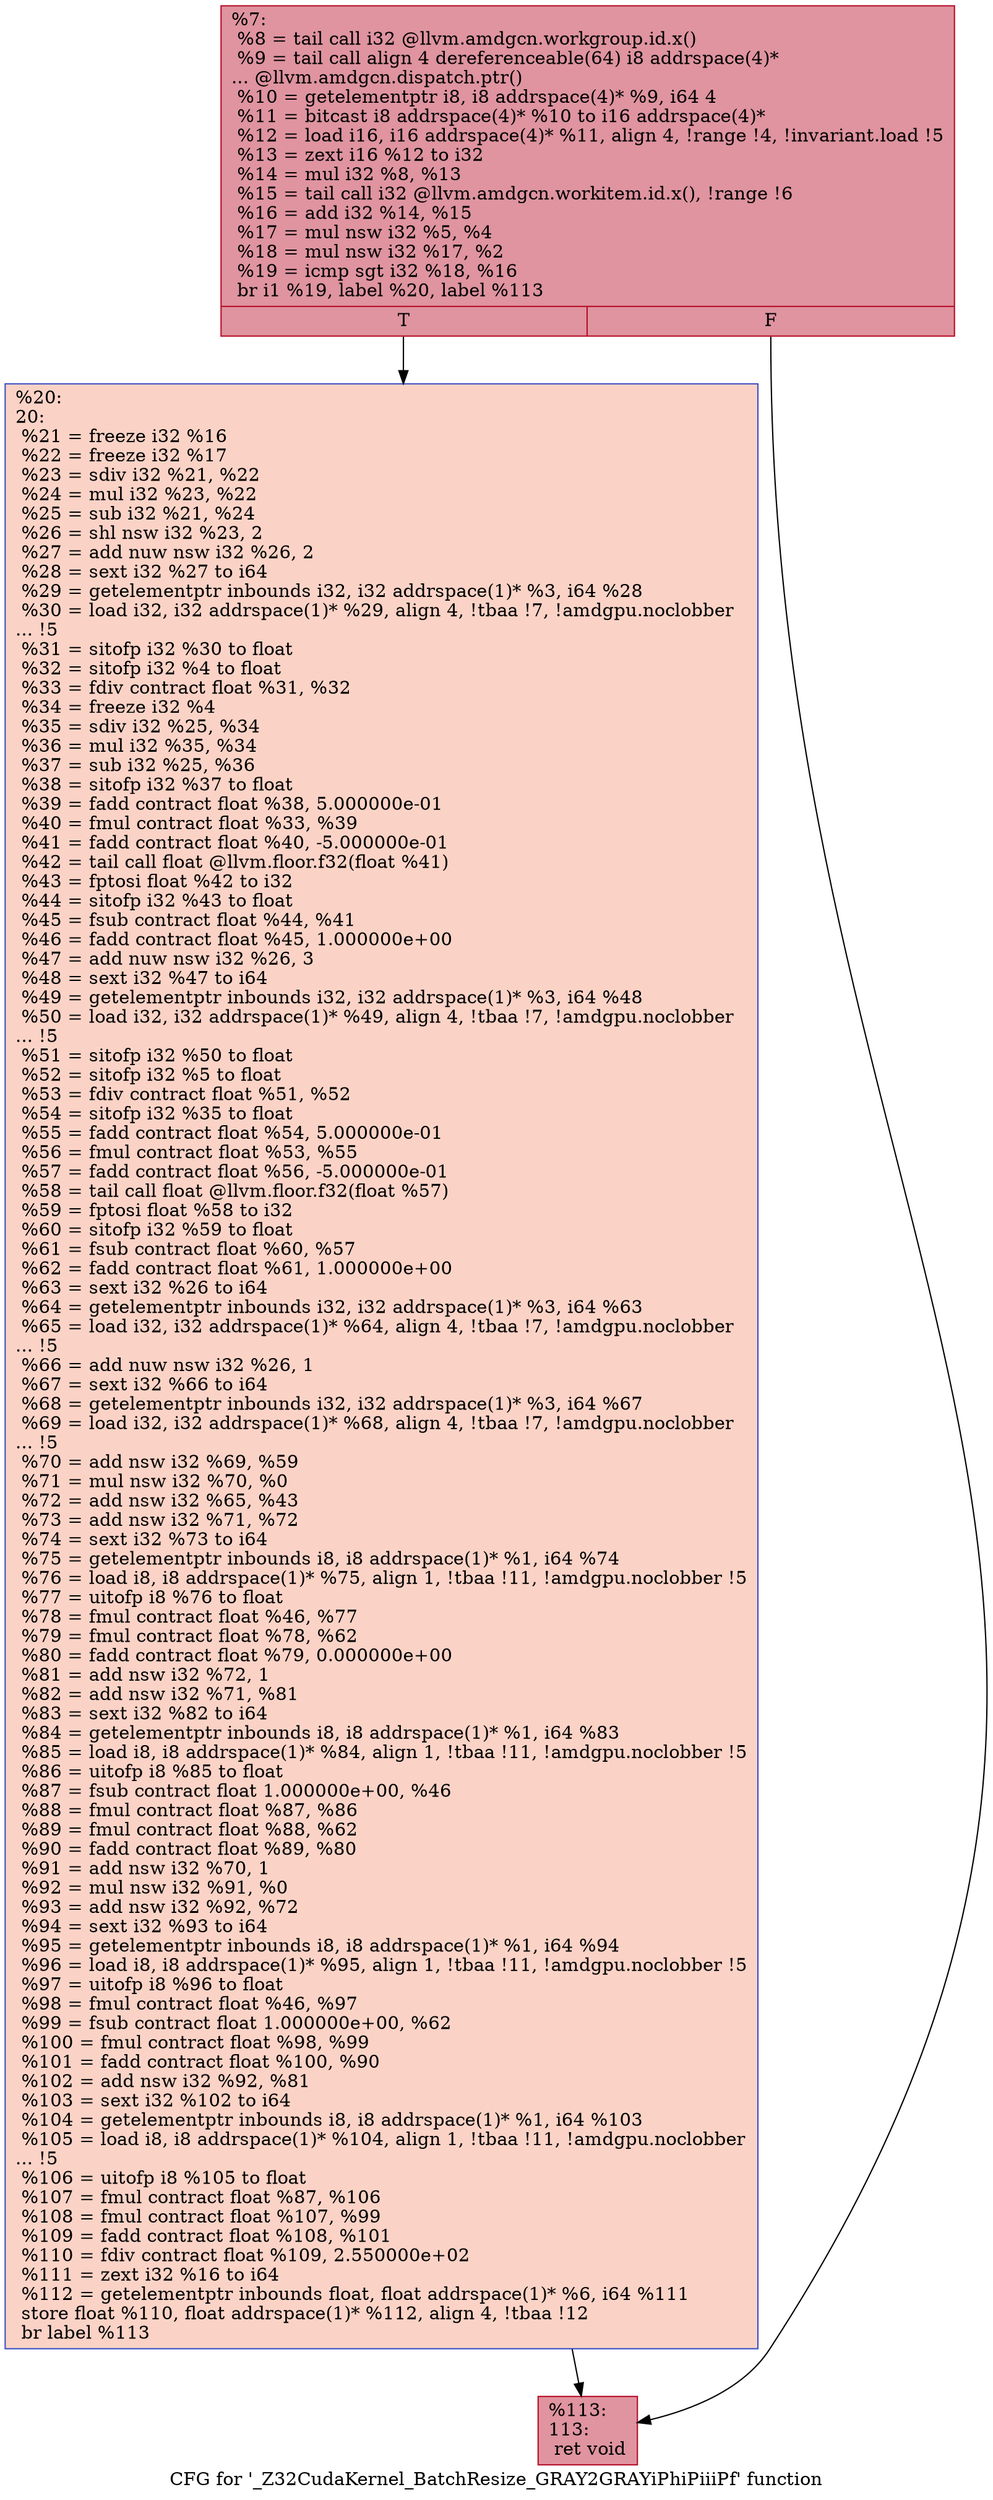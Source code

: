 digraph "CFG for '_Z32CudaKernel_BatchResize_GRAY2GRAYiPhiPiiiPf' function" {
	label="CFG for '_Z32CudaKernel_BatchResize_GRAY2GRAYiPhiPiiiPf' function";

	Node0x62be090 [shape=record,color="#b70d28ff", style=filled, fillcolor="#b70d2870",label="{%7:\l  %8 = tail call i32 @llvm.amdgcn.workgroup.id.x()\l  %9 = tail call align 4 dereferenceable(64) i8 addrspace(4)*\l... @llvm.amdgcn.dispatch.ptr()\l  %10 = getelementptr i8, i8 addrspace(4)* %9, i64 4\l  %11 = bitcast i8 addrspace(4)* %10 to i16 addrspace(4)*\l  %12 = load i16, i16 addrspace(4)* %11, align 4, !range !4, !invariant.load !5\l  %13 = zext i16 %12 to i32\l  %14 = mul i32 %8, %13\l  %15 = tail call i32 @llvm.amdgcn.workitem.id.x(), !range !6\l  %16 = add i32 %14, %15\l  %17 = mul nsw i32 %5, %4\l  %18 = mul nsw i32 %17, %2\l  %19 = icmp sgt i32 %18, %16\l  br i1 %19, label %20, label %113\l|{<s0>T|<s1>F}}"];
	Node0x62be090:s0 -> Node0x62c0120;
	Node0x62be090:s1 -> Node0x62c01b0;
	Node0x62c0120 [shape=record,color="#3d50c3ff", style=filled, fillcolor="#f59c7d70",label="{%20:\l20:                                               \l  %21 = freeze i32 %16\l  %22 = freeze i32 %17\l  %23 = sdiv i32 %21, %22\l  %24 = mul i32 %23, %22\l  %25 = sub i32 %21, %24\l  %26 = shl nsw i32 %23, 2\l  %27 = add nuw nsw i32 %26, 2\l  %28 = sext i32 %27 to i64\l  %29 = getelementptr inbounds i32, i32 addrspace(1)* %3, i64 %28\l  %30 = load i32, i32 addrspace(1)* %29, align 4, !tbaa !7, !amdgpu.noclobber\l... !5\l  %31 = sitofp i32 %30 to float\l  %32 = sitofp i32 %4 to float\l  %33 = fdiv contract float %31, %32\l  %34 = freeze i32 %4\l  %35 = sdiv i32 %25, %34\l  %36 = mul i32 %35, %34\l  %37 = sub i32 %25, %36\l  %38 = sitofp i32 %37 to float\l  %39 = fadd contract float %38, 5.000000e-01\l  %40 = fmul contract float %33, %39\l  %41 = fadd contract float %40, -5.000000e-01\l  %42 = tail call float @llvm.floor.f32(float %41)\l  %43 = fptosi float %42 to i32\l  %44 = sitofp i32 %43 to float\l  %45 = fsub contract float %44, %41\l  %46 = fadd contract float %45, 1.000000e+00\l  %47 = add nuw nsw i32 %26, 3\l  %48 = sext i32 %47 to i64\l  %49 = getelementptr inbounds i32, i32 addrspace(1)* %3, i64 %48\l  %50 = load i32, i32 addrspace(1)* %49, align 4, !tbaa !7, !amdgpu.noclobber\l... !5\l  %51 = sitofp i32 %50 to float\l  %52 = sitofp i32 %5 to float\l  %53 = fdiv contract float %51, %52\l  %54 = sitofp i32 %35 to float\l  %55 = fadd contract float %54, 5.000000e-01\l  %56 = fmul contract float %53, %55\l  %57 = fadd contract float %56, -5.000000e-01\l  %58 = tail call float @llvm.floor.f32(float %57)\l  %59 = fptosi float %58 to i32\l  %60 = sitofp i32 %59 to float\l  %61 = fsub contract float %60, %57\l  %62 = fadd contract float %61, 1.000000e+00\l  %63 = sext i32 %26 to i64\l  %64 = getelementptr inbounds i32, i32 addrspace(1)* %3, i64 %63\l  %65 = load i32, i32 addrspace(1)* %64, align 4, !tbaa !7, !amdgpu.noclobber\l... !5\l  %66 = add nuw nsw i32 %26, 1\l  %67 = sext i32 %66 to i64\l  %68 = getelementptr inbounds i32, i32 addrspace(1)* %3, i64 %67\l  %69 = load i32, i32 addrspace(1)* %68, align 4, !tbaa !7, !amdgpu.noclobber\l... !5\l  %70 = add nsw i32 %69, %59\l  %71 = mul nsw i32 %70, %0\l  %72 = add nsw i32 %65, %43\l  %73 = add nsw i32 %71, %72\l  %74 = sext i32 %73 to i64\l  %75 = getelementptr inbounds i8, i8 addrspace(1)* %1, i64 %74\l  %76 = load i8, i8 addrspace(1)* %75, align 1, !tbaa !11, !amdgpu.noclobber !5\l  %77 = uitofp i8 %76 to float\l  %78 = fmul contract float %46, %77\l  %79 = fmul contract float %78, %62\l  %80 = fadd contract float %79, 0.000000e+00\l  %81 = add nsw i32 %72, 1\l  %82 = add nsw i32 %71, %81\l  %83 = sext i32 %82 to i64\l  %84 = getelementptr inbounds i8, i8 addrspace(1)* %1, i64 %83\l  %85 = load i8, i8 addrspace(1)* %84, align 1, !tbaa !11, !amdgpu.noclobber !5\l  %86 = uitofp i8 %85 to float\l  %87 = fsub contract float 1.000000e+00, %46\l  %88 = fmul contract float %87, %86\l  %89 = fmul contract float %88, %62\l  %90 = fadd contract float %89, %80\l  %91 = add nsw i32 %70, 1\l  %92 = mul nsw i32 %91, %0\l  %93 = add nsw i32 %92, %72\l  %94 = sext i32 %93 to i64\l  %95 = getelementptr inbounds i8, i8 addrspace(1)* %1, i64 %94\l  %96 = load i8, i8 addrspace(1)* %95, align 1, !tbaa !11, !amdgpu.noclobber !5\l  %97 = uitofp i8 %96 to float\l  %98 = fmul contract float %46, %97\l  %99 = fsub contract float 1.000000e+00, %62\l  %100 = fmul contract float %98, %99\l  %101 = fadd contract float %100, %90\l  %102 = add nsw i32 %92, %81\l  %103 = sext i32 %102 to i64\l  %104 = getelementptr inbounds i8, i8 addrspace(1)* %1, i64 %103\l  %105 = load i8, i8 addrspace(1)* %104, align 1, !tbaa !11, !amdgpu.noclobber\l... !5\l  %106 = uitofp i8 %105 to float\l  %107 = fmul contract float %87, %106\l  %108 = fmul contract float %107, %99\l  %109 = fadd contract float %108, %101\l  %110 = fdiv contract float %109, 2.550000e+02\l  %111 = zext i32 %16 to i64\l  %112 = getelementptr inbounds float, float addrspace(1)* %6, i64 %111\l  store float %110, float addrspace(1)* %112, align 4, !tbaa !12\l  br label %113\l}"];
	Node0x62c0120 -> Node0x62c01b0;
	Node0x62c01b0 [shape=record,color="#b70d28ff", style=filled, fillcolor="#b70d2870",label="{%113:\l113:                                              \l  ret void\l}"];
}
